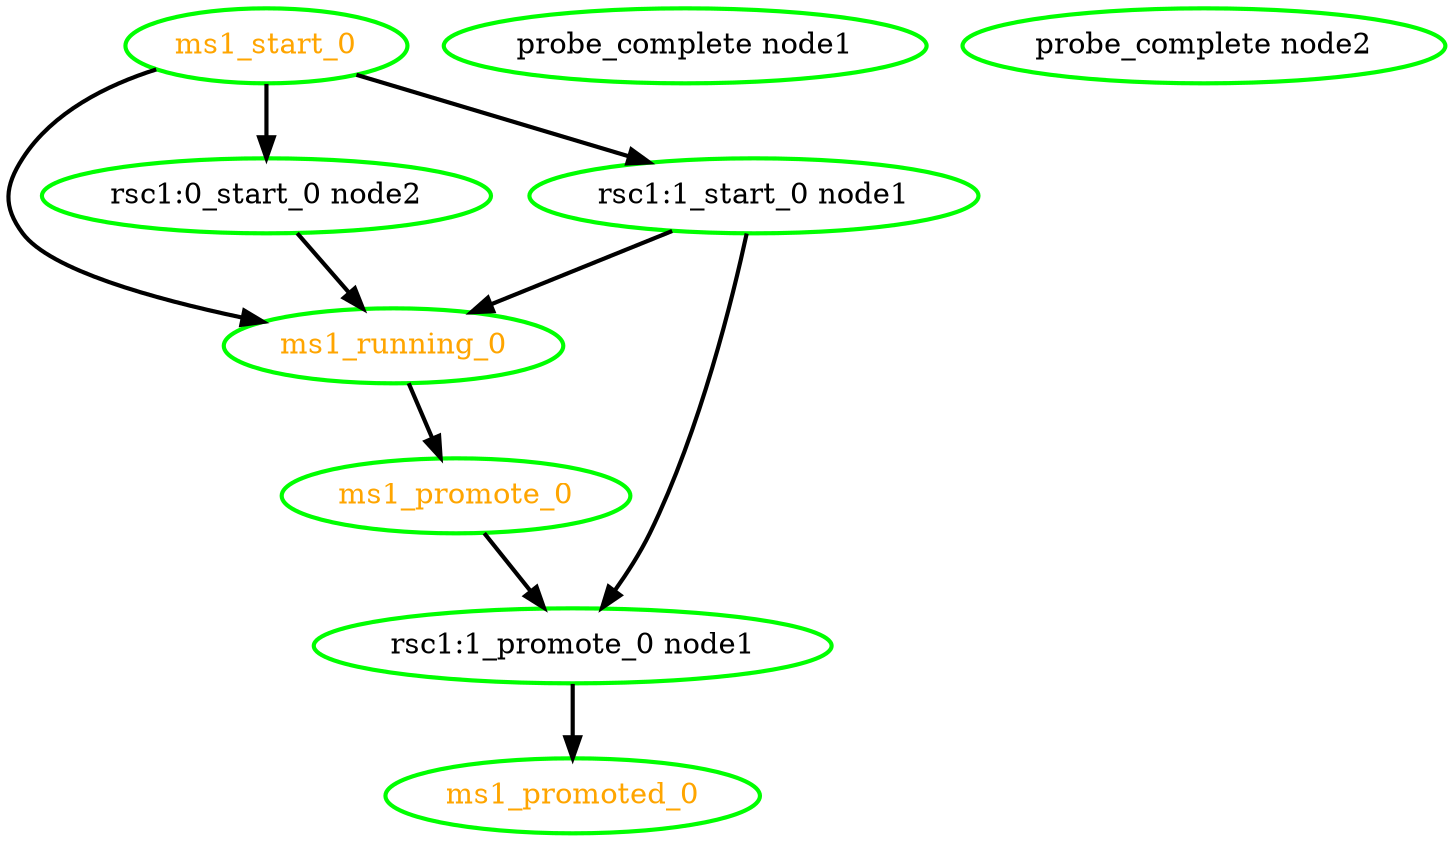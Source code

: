 digraph "g" {
"ms1_promote_0" -> "rsc1:1_promote_0 node1" [ style = bold]
"ms1_promote_0" [ style=bold color="green" fontcolor="orange" ]
"ms1_promoted_0" [ style=bold color="green" fontcolor="orange" ]
"ms1_running_0" -> "ms1_promote_0" [ style = bold]
"ms1_running_0" [ style=bold color="green" fontcolor="orange" ]
"ms1_start_0" -> "ms1_running_0" [ style = bold]
"ms1_start_0" -> "rsc1:0_start_0 node2" [ style = bold]
"ms1_start_0" -> "rsc1:1_start_0 node1" [ style = bold]
"ms1_start_0" [ style=bold color="green" fontcolor="orange" ]
"probe_complete node1" [ style=bold color="green" fontcolor="black" ]
"probe_complete node2" [ style=bold color="green" fontcolor="black" ]
"rsc1:0_start_0 node2" -> "ms1_running_0" [ style = bold]
"rsc1:0_start_0 node2" [ style=bold color="green" fontcolor="black" ]
"rsc1:1_promote_0 node1" -> "ms1_promoted_0" [ style = bold]
"rsc1:1_promote_0 node1" [ style=bold color="green" fontcolor="black" ]
"rsc1:1_start_0 node1" -> "ms1_running_0" [ style = bold]
"rsc1:1_start_0 node1" -> "rsc1:1_promote_0 node1" [ style = bold]
"rsc1:1_start_0 node1" [ style=bold color="green" fontcolor="black" ]
}
